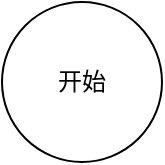 <mxfile version="21.6.5" type="github">
  <diagram name="第 1 页" id="ABFjYovpaCcEatOb6muG">
    <mxGraphModel dx="1140" dy="583" grid="1" gridSize="10" guides="1" tooltips="1" connect="1" arrows="1" fold="1" page="1" pageScale="1" pageWidth="827" pageHeight="1169" math="0" shadow="0">
      <root>
        <mxCell id="0" />
        <mxCell id="1" parent="0" />
        <mxCell id="9XtBeBoNdV7PvsVut8HQ-1" value="开始" style="ellipse;whiteSpace=wrap;html=1;aspect=fixed;" vertex="1" parent="1">
          <mxGeometry x="240" y="80" width="80" height="80" as="geometry" />
        </mxCell>
      </root>
    </mxGraphModel>
  </diagram>
</mxfile>
